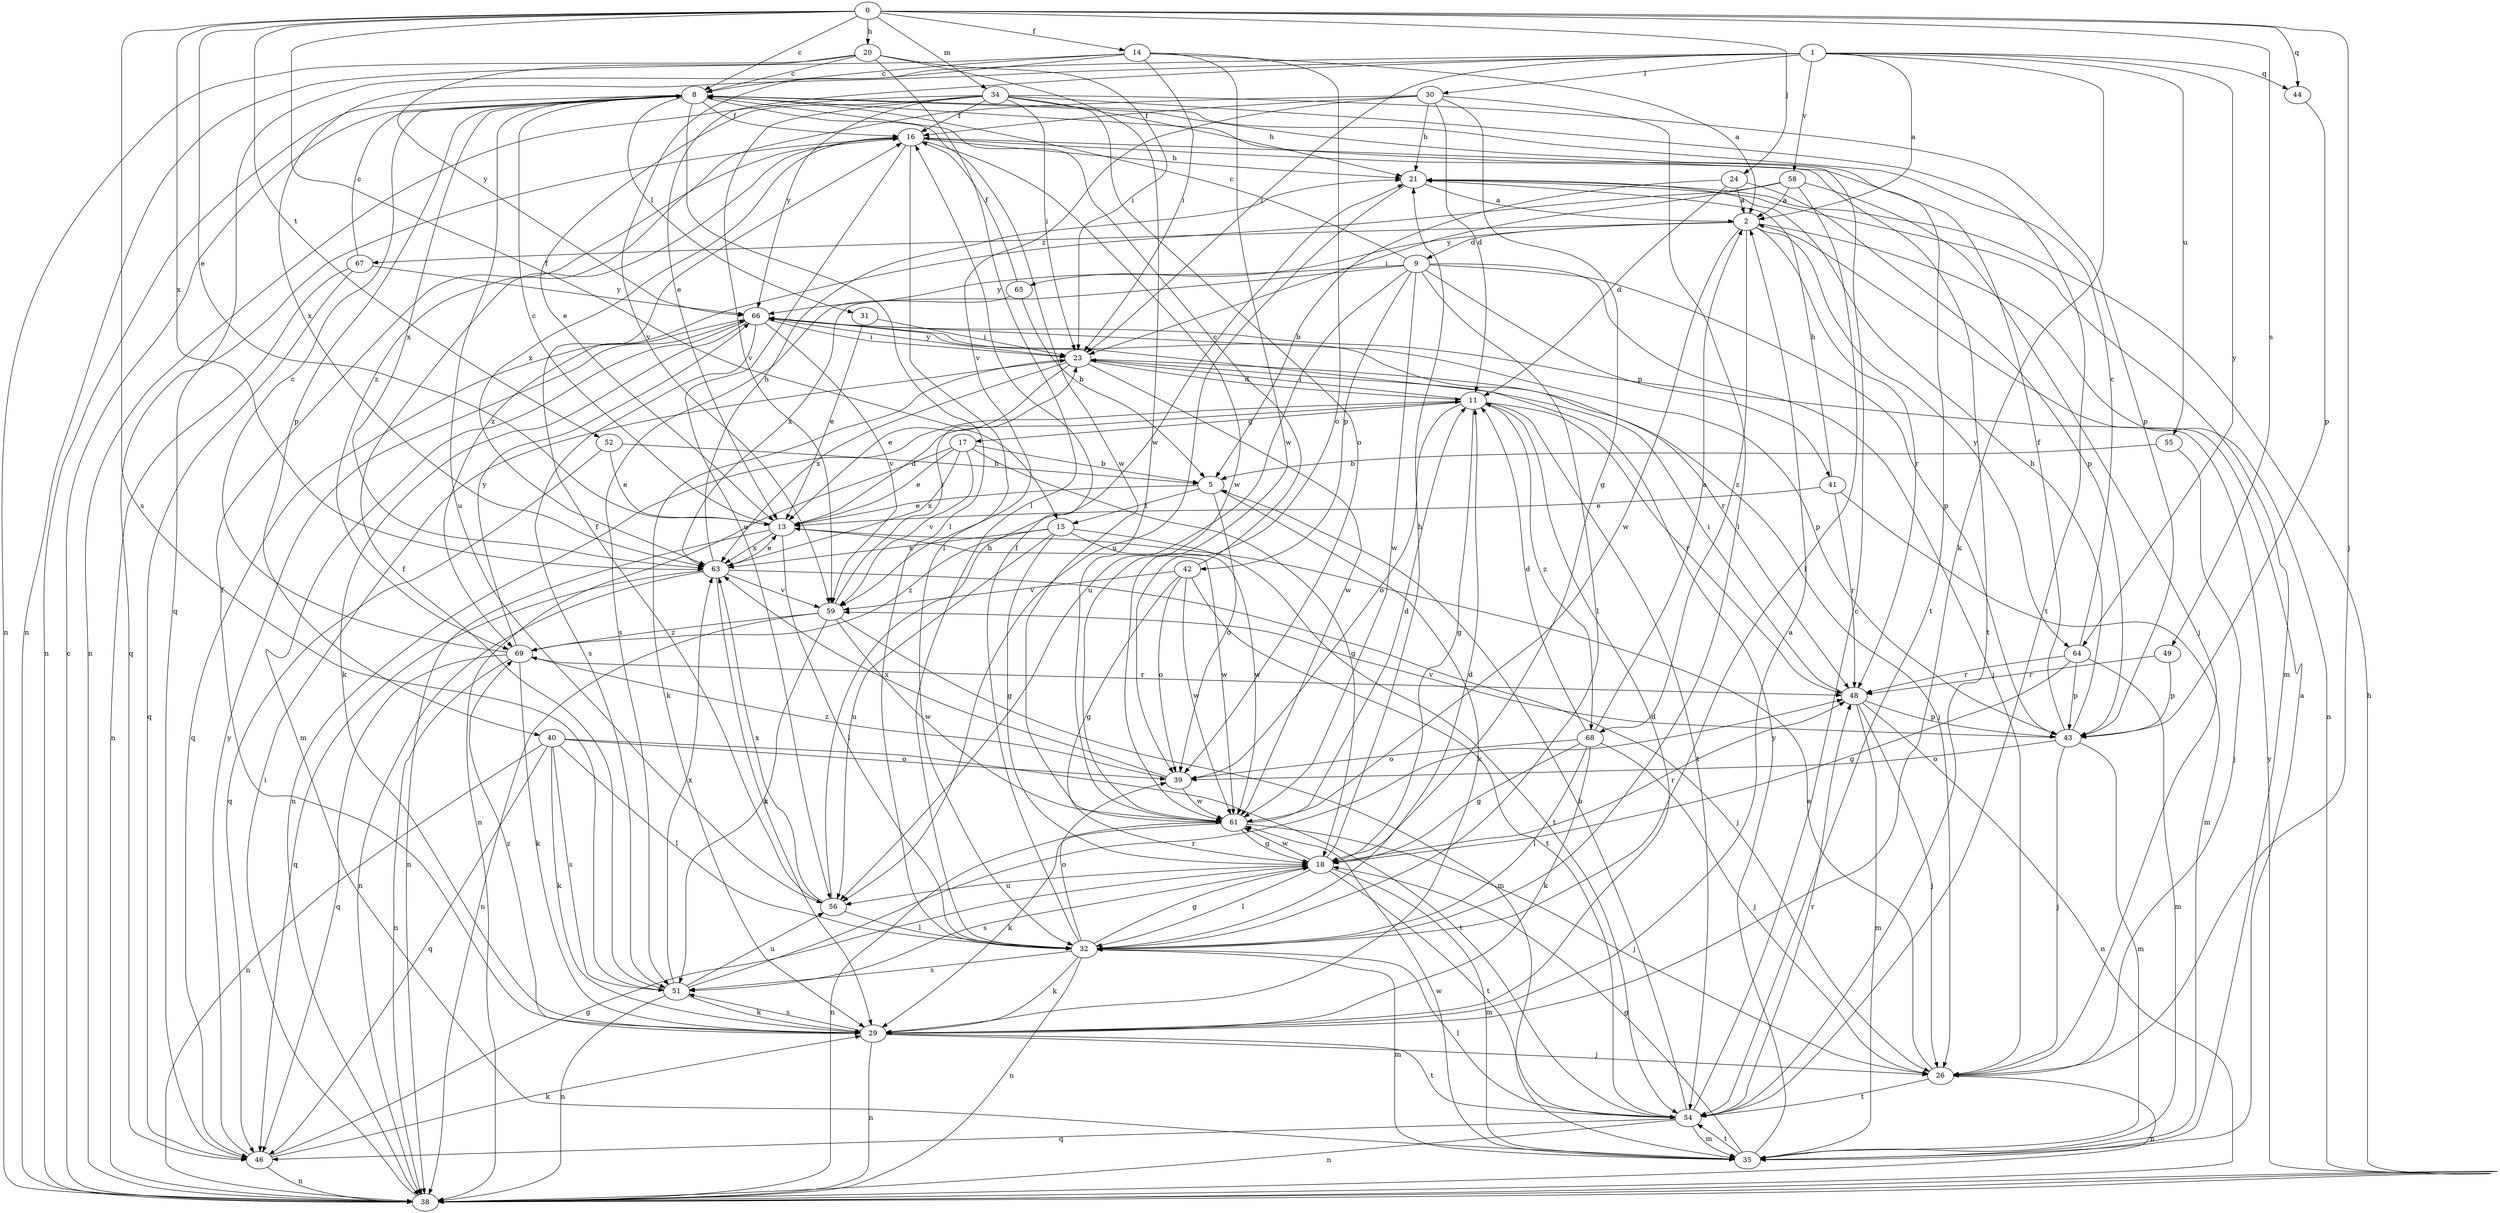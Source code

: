 strict digraph  {
0;
1;
2;
5;
8;
9;
11;
13;
14;
15;
16;
17;
18;
20;
21;
23;
24;
26;
29;
30;
31;
32;
34;
35;
38;
39;
40;
41;
42;
43;
44;
46;
48;
49;
51;
52;
54;
55;
56;
58;
59;
61;
63;
64;
65;
66;
67;
68;
69;
0 -> 8  [label=c];
0 -> 13  [label=e];
0 -> 14  [label=f];
0 -> 15  [label=f];
0 -> 20  [label=h];
0 -> 24  [label=j];
0 -> 26  [label=j];
0 -> 34  [label=m];
0 -> 44  [label=q];
0 -> 49  [label=s];
0 -> 51  [label=s];
0 -> 52  [label=t];
0 -> 63  [label=x];
1 -> 2  [label=a];
1 -> 13  [label=e];
1 -> 23  [label=i];
1 -> 29  [label=k];
1 -> 30  [label=l];
1 -> 44  [label=q];
1 -> 46  [label=q];
1 -> 55  [label=u];
1 -> 58  [label=v];
1 -> 63  [label=x];
1 -> 64  [label=y];
2 -> 9  [label=d];
2 -> 38  [label=n];
2 -> 48  [label=r];
2 -> 61  [label=w];
2 -> 64  [label=y];
2 -> 65  [label=y];
2 -> 67  [label=z];
2 -> 68  [label=z];
5 -> 13  [label=e];
5 -> 15  [label=f];
5 -> 29  [label=k];
5 -> 39  [label=o];
8 -> 16  [label=f];
8 -> 31  [label=l];
8 -> 32  [label=l];
8 -> 38  [label=n];
8 -> 40  [label=p];
8 -> 54  [label=t];
8 -> 56  [label=u];
8 -> 61  [label=w];
8 -> 63  [label=x];
9 -> 8  [label=c];
9 -> 26  [label=j];
9 -> 32  [label=l];
9 -> 41  [label=p];
9 -> 42  [label=p];
9 -> 43  [label=p];
9 -> 56  [label=u];
9 -> 61  [label=w];
9 -> 63  [label=x];
9 -> 66  [label=y];
11 -> 17  [label=g];
11 -> 18  [label=g];
11 -> 23  [label=i];
11 -> 38  [label=n];
11 -> 39  [label=o];
11 -> 48  [label=r];
11 -> 54  [label=t];
11 -> 68  [label=z];
13 -> 8  [label=c];
13 -> 11  [label=d];
13 -> 32  [label=l];
13 -> 38  [label=n];
13 -> 61  [label=w];
13 -> 63  [label=x];
14 -> 2  [label=a];
14 -> 8  [label=c];
14 -> 23  [label=i];
14 -> 38  [label=n];
14 -> 39  [label=o];
14 -> 59  [label=v];
14 -> 61  [label=w];
15 -> 18  [label=g];
15 -> 54  [label=t];
15 -> 56  [label=u];
15 -> 61  [label=w];
15 -> 63  [label=x];
15 -> 69  [label=z];
16 -> 21  [label=h];
16 -> 32  [label=l];
16 -> 46  [label=q];
16 -> 54  [label=t];
16 -> 56  [label=u];
16 -> 61  [label=w];
16 -> 63  [label=x];
17 -> 5  [label=b];
17 -> 13  [label=e];
17 -> 18  [label=g];
17 -> 38  [label=n];
17 -> 59  [label=v];
17 -> 63  [label=x];
18 -> 21  [label=h];
18 -> 32  [label=l];
18 -> 35  [label=m];
18 -> 48  [label=r];
18 -> 51  [label=s];
18 -> 54  [label=t];
18 -> 56  [label=u];
18 -> 61  [label=w];
20 -> 8  [label=c];
20 -> 23  [label=i];
20 -> 32  [label=l];
20 -> 38  [label=n];
20 -> 61  [label=w];
20 -> 66  [label=y];
21 -> 2  [label=a];
21 -> 35  [label=m];
21 -> 56  [label=u];
23 -> 11  [label=d];
23 -> 13  [label=e];
23 -> 26  [label=j];
23 -> 29  [label=k];
23 -> 61  [label=w];
23 -> 63  [label=x];
23 -> 66  [label=y];
24 -> 2  [label=a];
24 -> 5  [label=b];
24 -> 11  [label=d];
24 -> 43  [label=p];
26 -> 13  [label=e];
26 -> 38  [label=n];
26 -> 54  [label=t];
29 -> 2  [label=a];
29 -> 11  [label=d];
29 -> 16  [label=f];
29 -> 26  [label=j];
29 -> 38  [label=n];
29 -> 51  [label=s];
29 -> 54  [label=t];
29 -> 69  [label=z];
30 -> 11  [label=d];
30 -> 16  [label=f];
30 -> 18  [label=g];
30 -> 21  [label=h];
30 -> 32  [label=l];
30 -> 59  [label=v];
30 -> 69  [label=z];
31 -> 13  [label=e];
31 -> 23  [label=i];
32 -> 11  [label=d];
32 -> 16  [label=f];
32 -> 18  [label=g];
32 -> 29  [label=k];
32 -> 35  [label=m];
32 -> 38  [label=n];
32 -> 39  [label=o];
32 -> 51  [label=s];
34 -> 13  [label=e];
34 -> 16  [label=f];
34 -> 21  [label=h];
34 -> 23  [label=i];
34 -> 38  [label=n];
34 -> 39  [label=o];
34 -> 43  [label=p];
34 -> 54  [label=t];
34 -> 59  [label=v];
34 -> 66  [label=y];
35 -> 2  [label=a];
35 -> 18  [label=g];
35 -> 54  [label=t];
35 -> 61  [label=w];
35 -> 66  [label=y];
38 -> 8  [label=c];
38 -> 21  [label=h];
38 -> 23  [label=i];
38 -> 66  [label=y];
39 -> 61  [label=w];
39 -> 63  [label=x];
39 -> 69  [label=z];
40 -> 29  [label=k];
40 -> 32  [label=l];
40 -> 38  [label=n];
40 -> 39  [label=o];
40 -> 46  [label=q];
40 -> 51  [label=s];
40 -> 54  [label=t];
41 -> 13  [label=e];
41 -> 21  [label=h];
41 -> 35  [label=m];
41 -> 48  [label=r];
42 -> 8  [label=c];
42 -> 18  [label=g];
42 -> 39  [label=o];
42 -> 54  [label=t];
42 -> 59  [label=v];
42 -> 61  [label=w];
43 -> 16  [label=f];
43 -> 21  [label=h];
43 -> 26  [label=j];
43 -> 35  [label=m];
43 -> 39  [label=o];
43 -> 59  [label=v];
44 -> 43  [label=p];
46 -> 18  [label=g];
46 -> 29  [label=k];
46 -> 38  [label=n];
46 -> 66  [label=y];
48 -> 23  [label=i];
48 -> 26  [label=j];
48 -> 35  [label=m];
48 -> 38  [label=n];
48 -> 43  [label=p];
49 -> 43  [label=p];
49 -> 48  [label=r];
51 -> 16  [label=f];
51 -> 29  [label=k];
51 -> 38  [label=n];
51 -> 48  [label=r];
51 -> 56  [label=u];
51 -> 63  [label=x];
52 -> 5  [label=b];
52 -> 13  [label=e];
52 -> 46  [label=q];
54 -> 5  [label=b];
54 -> 8  [label=c];
54 -> 32  [label=l];
54 -> 35  [label=m];
54 -> 38  [label=n];
54 -> 46  [label=q];
54 -> 48  [label=r];
55 -> 5  [label=b];
55 -> 26  [label=j];
56 -> 16  [label=f];
56 -> 21  [label=h];
56 -> 32  [label=l];
56 -> 63  [label=x];
58 -> 2  [label=a];
58 -> 23  [label=i];
58 -> 26  [label=j];
58 -> 32  [label=l];
58 -> 69  [label=z];
59 -> 23  [label=i];
59 -> 35  [label=m];
59 -> 38  [label=n];
59 -> 51  [label=s];
59 -> 61  [label=w];
59 -> 69  [label=z];
61 -> 11  [label=d];
61 -> 18  [label=g];
61 -> 26  [label=j];
61 -> 29  [label=k];
61 -> 38  [label=n];
63 -> 13  [label=e];
63 -> 21  [label=h];
63 -> 26  [label=j];
63 -> 29  [label=k];
63 -> 38  [label=n];
63 -> 46  [label=q];
63 -> 59  [label=v];
64 -> 8  [label=c];
64 -> 18  [label=g];
64 -> 35  [label=m];
64 -> 43  [label=p];
64 -> 48  [label=r];
65 -> 5  [label=b];
65 -> 16  [label=f];
65 -> 51  [label=s];
66 -> 23  [label=i];
66 -> 29  [label=k];
66 -> 35  [label=m];
66 -> 43  [label=p];
66 -> 46  [label=q];
66 -> 48  [label=r];
66 -> 51  [label=s];
66 -> 59  [label=v];
67 -> 8  [label=c];
67 -> 38  [label=n];
67 -> 46  [label=q];
67 -> 66  [label=y];
68 -> 2  [label=a];
68 -> 11  [label=d];
68 -> 18  [label=g];
68 -> 26  [label=j];
68 -> 29  [label=k];
68 -> 32  [label=l];
68 -> 39  [label=o];
69 -> 8  [label=c];
69 -> 29  [label=k];
69 -> 38  [label=n];
69 -> 46  [label=q];
69 -> 48  [label=r];
69 -> 66  [label=y];
}
